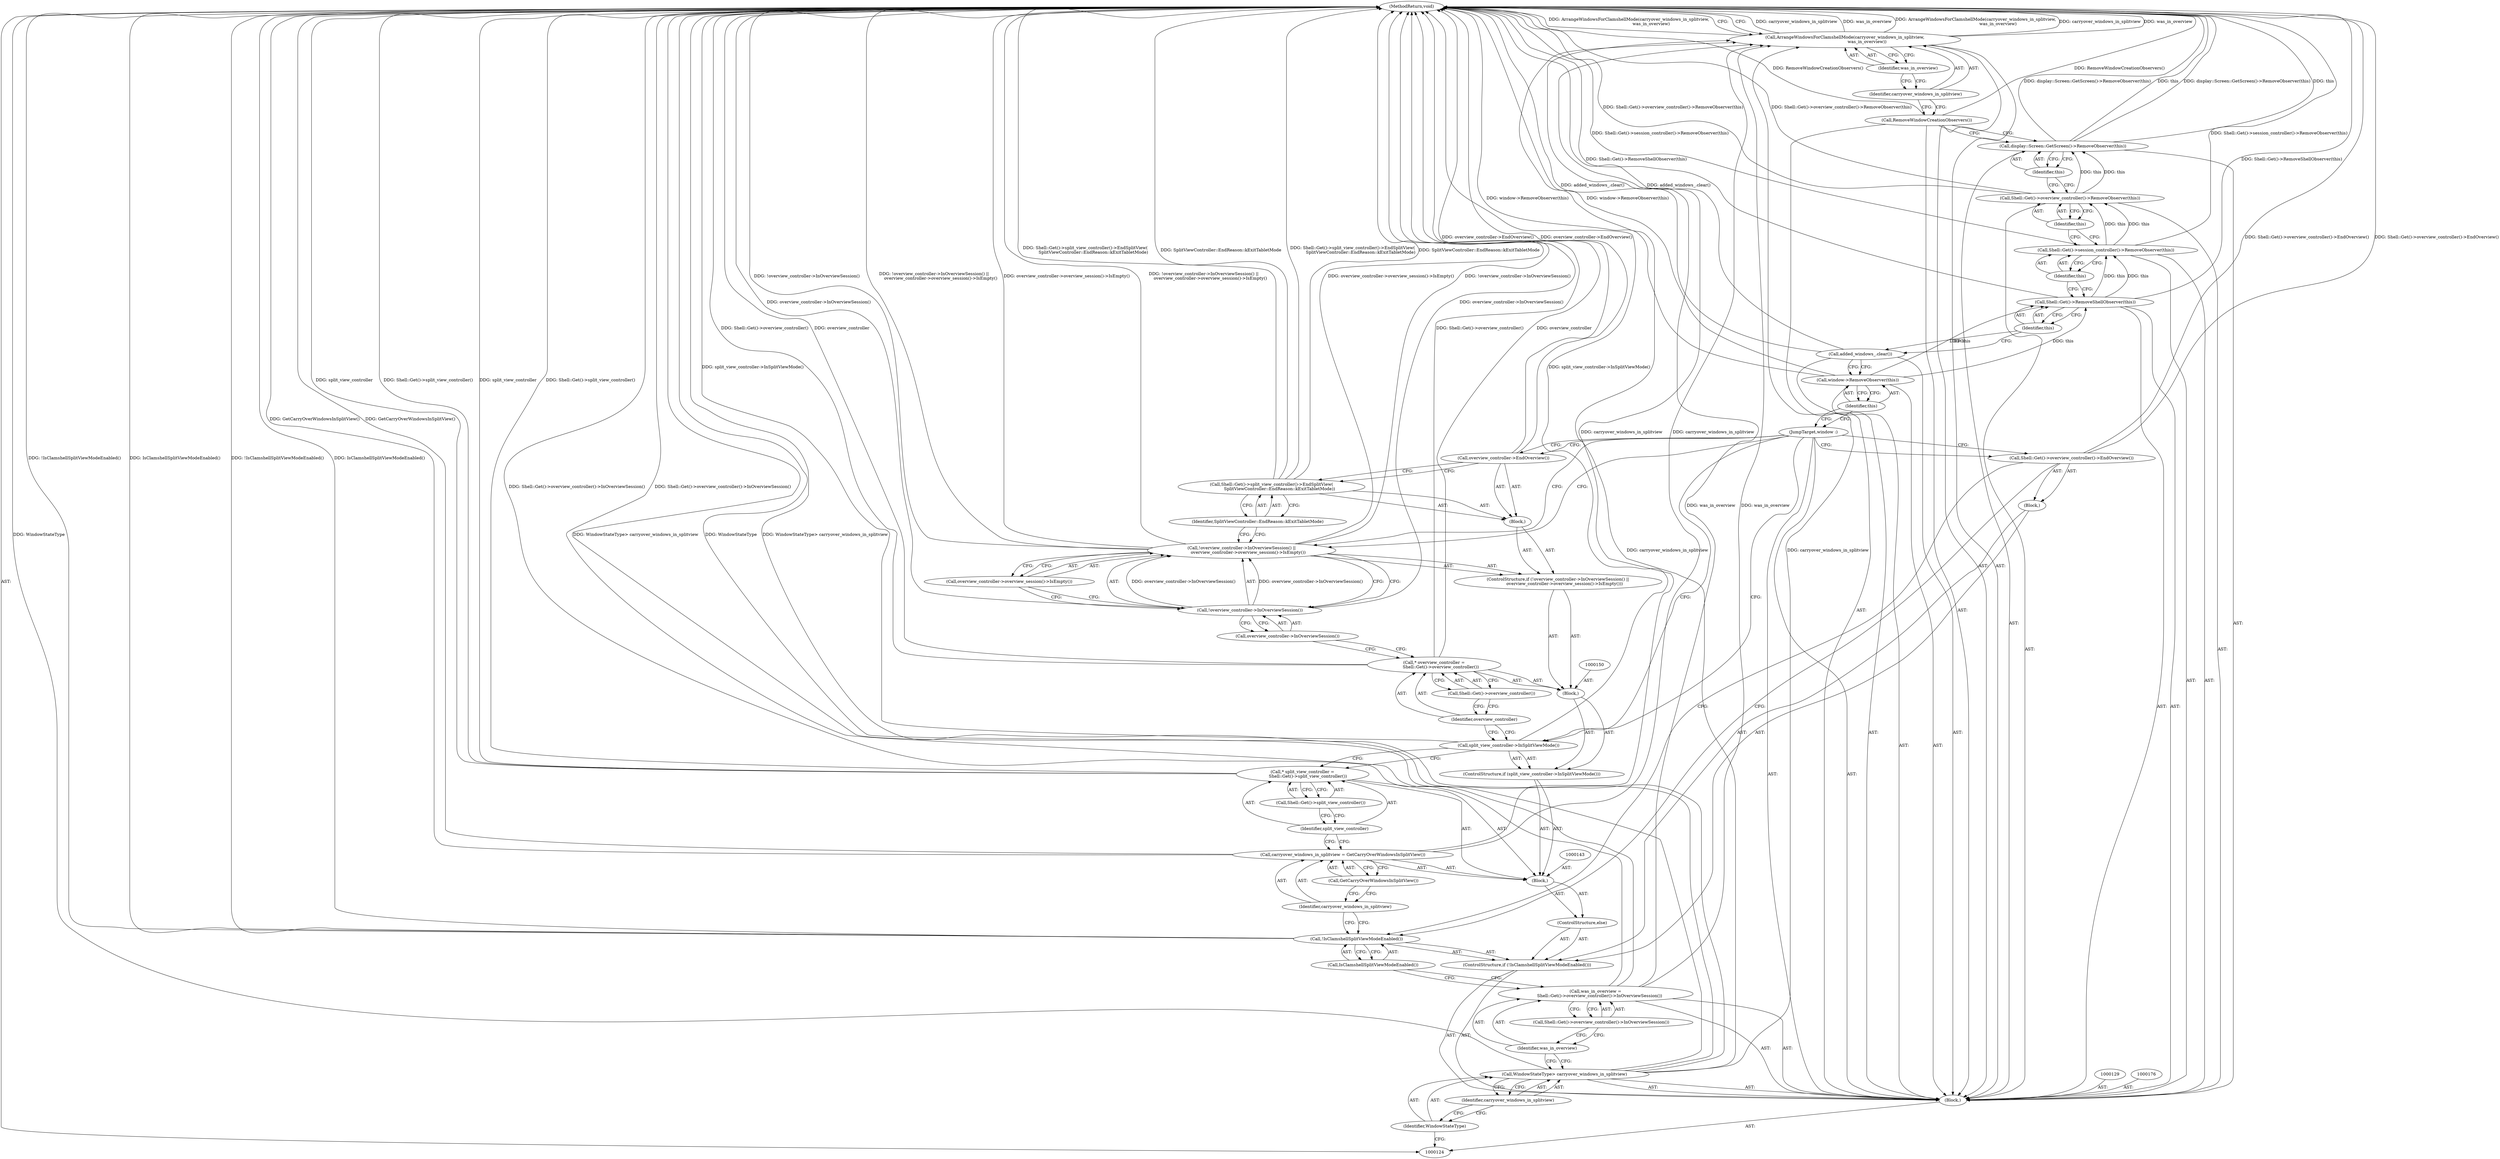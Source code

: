 digraph "0_Chrome_13e1002277287ed0090b2ca76c2d01545e677935_2" {
"1000180" [label="(MethodReturn,void)"];
"1000125" [label="(Block,)"];
"1000138" [label="(ControlStructure,else)"];
"1000126" [label="(Call,WindowStateType> carryover_windows_in_splitview)"];
"1000127" [label="(Identifier,WindowStateType)"];
"1000128" [label="(Identifier,carryover_windows_in_splitview)"];
"1000142" [label="(Call,GetCarryOverWindowsInSplitView())"];
"1000140" [label="(Call,carryover_windows_in_splitview = GetCarryOverWindowsInSplitView())"];
"1000141" [label="(Identifier,carryover_windows_in_splitview)"];
"1000130" [label="(Call,was_in_overview =\n      Shell::Get()->overview_controller()->InOverviewSession())"];
"1000131" [label="(Identifier,was_in_overview)"];
"1000144" [label="(Call,* split_view_controller =\n        Shell::Get()->split_view_controller())"];
"1000145" [label="(Identifier,split_view_controller)"];
"1000139" [label="(Block,)"];
"1000146" [label="(Call,Shell::Get()->split_view_controller())"];
"1000147" [label="(ControlStructure,if (split_view_controller->InSplitViewMode()))"];
"1000148" [label="(Call,split_view_controller->InSplitViewMode())"];
"1000151" [label="(Call,* overview_controller =\n          Shell::Get()->overview_controller())"];
"1000152" [label="(Identifier,overview_controller)"];
"1000149" [label="(Block,)"];
"1000153" [label="(Call,Shell::Get()->overview_controller())"];
"1000155" [label="(Call,!overview_controller->InOverviewSession() ||\n          overview_controller->overview_session()->IsEmpty())"];
"1000156" [label="(Call,!overview_controller->InOverviewSession())"];
"1000157" [label="(Call,overview_controller->InOverviewSession())"];
"1000154" [label="(ControlStructure,if (!overview_controller->InOverviewSession() ||\n          overview_controller->overview_session()->IsEmpty()))"];
"1000132" [label="(Call,Shell::Get()->overview_controller()->InOverviewSession())"];
"1000158" [label="(Call,overview_controller->overview_session()->IsEmpty())"];
"1000159" [label="(Block,)"];
"1000160" [label="(Call,Shell::Get()->split_view_controller()->EndSplitView(\n            SplitViewController::EndReason::kExitTabletMode))"];
"1000161" [label="(Identifier,SplitViewController::EndReason::kExitTabletMode)"];
"1000162" [label="(Call,overview_controller->EndOverview())"];
"1000163" [label="(JumpTarget,window :)"];
"1000165" [label="(Identifier,this)"];
"1000164" [label="(Call,window->RemoveObserver(this))"];
"1000166" [label="(Call,added_windows_.clear())"];
"1000167" [label="(Call,Shell::Get()->RemoveShellObserver(this))"];
"1000168" [label="(Identifier,this)"];
"1000169" [label="(Call,Shell::Get()->session_controller()->RemoveObserver(this))"];
"1000170" [label="(Identifier,this)"];
"1000171" [label="(Call,Shell::Get()->overview_controller()->RemoveObserver(this))"];
"1000172" [label="(Identifier,this)"];
"1000173" [label="(Call,display::Screen::GetScreen()->RemoveObserver(this))"];
"1000174" [label="(Identifier,this)"];
"1000175" [label="(Call,RemoveWindowCreationObservers())"];
"1000177" [label="(Call,ArrangeWindowsForClamshellMode(carryover_windows_in_splitview,\n                                 was_in_overview))"];
"1000178" [label="(Identifier,carryover_windows_in_splitview)"];
"1000179" [label="(Identifier,was_in_overview)"];
"1000133" [label="(ControlStructure,if (!IsClamshellSplitViewModeEnabled()))"];
"1000136" [label="(Block,)"];
"1000134" [label="(Call,!IsClamshellSplitViewModeEnabled())"];
"1000135" [label="(Call,IsClamshellSplitViewModeEnabled())"];
"1000137" [label="(Call,Shell::Get()->overview_controller()->EndOverview())"];
"1000180" -> "1000124"  [label="AST: "];
"1000180" -> "1000177"  [label="CFG: "];
"1000177" -> "1000180"  [label="DDG: carryover_windows_in_splitview"];
"1000177" -> "1000180"  [label="DDG: was_in_overview"];
"1000177" -> "1000180"  [label="DDG: ArrangeWindowsForClamshellMode(carryover_windows_in_splitview,\n                                 was_in_overview)"];
"1000140" -> "1000180"  [label="DDG: GetCarryOverWindowsInSplitView()"];
"1000169" -> "1000180"  [label="DDG: Shell::Get()->session_controller()->RemoveObserver(this)"];
"1000156" -> "1000180"  [label="DDG: overview_controller->InOverviewSession()"];
"1000160" -> "1000180"  [label="DDG: Shell::Get()->split_view_controller()->EndSplitView(\n            SplitViewController::EndReason::kExitTabletMode)"];
"1000160" -> "1000180"  [label="DDG: SplitViewController::EndReason::kExitTabletMode"];
"1000130" -> "1000180"  [label="DDG: Shell::Get()->overview_controller()->InOverviewSession()"];
"1000148" -> "1000180"  [label="DDG: split_view_controller->InSplitViewMode()"];
"1000155" -> "1000180"  [label="DDG: !overview_controller->InOverviewSession()"];
"1000155" -> "1000180"  [label="DDG: !overview_controller->InOverviewSession() ||\n          overview_controller->overview_session()->IsEmpty()"];
"1000155" -> "1000180"  [label="DDG: overview_controller->overview_session()->IsEmpty()"];
"1000164" -> "1000180"  [label="DDG: window->RemoveObserver(this)"];
"1000126" -> "1000180"  [label="DDG: WindowStateType> carryover_windows_in_splitview"];
"1000126" -> "1000180"  [label="DDG: WindowStateType"];
"1000166" -> "1000180"  [label="DDG: added_windows_.clear()"];
"1000151" -> "1000180"  [label="DDG: overview_controller"];
"1000151" -> "1000180"  [label="DDG: Shell::Get()->overview_controller()"];
"1000167" -> "1000180"  [label="DDG: Shell::Get()->RemoveShellObserver(this)"];
"1000134" -> "1000180"  [label="DDG: !IsClamshellSplitViewModeEnabled()"];
"1000134" -> "1000180"  [label="DDG: IsClamshellSplitViewModeEnabled()"];
"1000173" -> "1000180"  [label="DDG: display::Screen::GetScreen()->RemoveObserver(this)"];
"1000173" -> "1000180"  [label="DDG: this"];
"1000144" -> "1000180"  [label="DDG: split_view_controller"];
"1000144" -> "1000180"  [label="DDG: Shell::Get()->split_view_controller()"];
"1000171" -> "1000180"  [label="DDG: Shell::Get()->overview_controller()->RemoveObserver(this)"];
"1000162" -> "1000180"  [label="DDG: overview_controller->EndOverview()"];
"1000137" -> "1000180"  [label="DDG: Shell::Get()->overview_controller()->EndOverview()"];
"1000175" -> "1000180"  [label="DDG: RemoveWindowCreationObservers()"];
"1000125" -> "1000124"  [label="AST: "];
"1000126" -> "1000125"  [label="AST: "];
"1000129" -> "1000125"  [label="AST: "];
"1000130" -> "1000125"  [label="AST: "];
"1000133" -> "1000125"  [label="AST: "];
"1000163" -> "1000125"  [label="AST: "];
"1000164" -> "1000125"  [label="AST: "];
"1000166" -> "1000125"  [label="AST: "];
"1000167" -> "1000125"  [label="AST: "];
"1000169" -> "1000125"  [label="AST: "];
"1000171" -> "1000125"  [label="AST: "];
"1000173" -> "1000125"  [label="AST: "];
"1000175" -> "1000125"  [label="AST: "];
"1000176" -> "1000125"  [label="AST: "];
"1000177" -> "1000125"  [label="AST: "];
"1000138" -> "1000133"  [label="AST: "];
"1000139" -> "1000138"  [label="AST: "];
"1000126" -> "1000125"  [label="AST: "];
"1000126" -> "1000128"  [label="CFG: "];
"1000127" -> "1000126"  [label="AST: "];
"1000128" -> "1000126"  [label="AST: "];
"1000131" -> "1000126"  [label="CFG: "];
"1000126" -> "1000180"  [label="DDG: WindowStateType> carryover_windows_in_splitview"];
"1000126" -> "1000180"  [label="DDG: WindowStateType"];
"1000126" -> "1000177"  [label="DDG: carryover_windows_in_splitview"];
"1000127" -> "1000126"  [label="AST: "];
"1000127" -> "1000124"  [label="CFG: "];
"1000128" -> "1000127"  [label="CFG: "];
"1000128" -> "1000126"  [label="AST: "];
"1000128" -> "1000127"  [label="CFG: "];
"1000126" -> "1000128"  [label="CFG: "];
"1000142" -> "1000140"  [label="AST: "];
"1000142" -> "1000141"  [label="CFG: "];
"1000140" -> "1000142"  [label="CFG: "];
"1000140" -> "1000139"  [label="AST: "];
"1000140" -> "1000142"  [label="CFG: "];
"1000141" -> "1000140"  [label="AST: "];
"1000142" -> "1000140"  [label="AST: "];
"1000145" -> "1000140"  [label="CFG: "];
"1000140" -> "1000180"  [label="DDG: GetCarryOverWindowsInSplitView()"];
"1000140" -> "1000177"  [label="DDG: carryover_windows_in_splitview"];
"1000141" -> "1000140"  [label="AST: "];
"1000141" -> "1000134"  [label="CFG: "];
"1000142" -> "1000141"  [label="CFG: "];
"1000130" -> "1000125"  [label="AST: "];
"1000130" -> "1000132"  [label="CFG: "];
"1000131" -> "1000130"  [label="AST: "];
"1000132" -> "1000130"  [label="AST: "];
"1000135" -> "1000130"  [label="CFG: "];
"1000130" -> "1000180"  [label="DDG: Shell::Get()->overview_controller()->InOverviewSession()"];
"1000130" -> "1000177"  [label="DDG: was_in_overview"];
"1000131" -> "1000130"  [label="AST: "];
"1000131" -> "1000126"  [label="CFG: "];
"1000132" -> "1000131"  [label="CFG: "];
"1000144" -> "1000139"  [label="AST: "];
"1000144" -> "1000146"  [label="CFG: "];
"1000145" -> "1000144"  [label="AST: "];
"1000146" -> "1000144"  [label="AST: "];
"1000148" -> "1000144"  [label="CFG: "];
"1000144" -> "1000180"  [label="DDG: split_view_controller"];
"1000144" -> "1000180"  [label="DDG: Shell::Get()->split_view_controller()"];
"1000145" -> "1000144"  [label="AST: "];
"1000145" -> "1000140"  [label="CFG: "];
"1000146" -> "1000145"  [label="CFG: "];
"1000139" -> "1000138"  [label="AST: "];
"1000140" -> "1000139"  [label="AST: "];
"1000143" -> "1000139"  [label="AST: "];
"1000144" -> "1000139"  [label="AST: "];
"1000147" -> "1000139"  [label="AST: "];
"1000146" -> "1000144"  [label="AST: "];
"1000146" -> "1000145"  [label="CFG: "];
"1000144" -> "1000146"  [label="CFG: "];
"1000147" -> "1000139"  [label="AST: "];
"1000148" -> "1000147"  [label="AST: "];
"1000149" -> "1000147"  [label="AST: "];
"1000148" -> "1000147"  [label="AST: "];
"1000148" -> "1000144"  [label="CFG: "];
"1000152" -> "1000148"  [label="CFG: "];
"1000163" -> "1000148"  [label="CFG: "];
"1000148" -> "1000180"  [label="DDG: split_view_controller->InSplitViewMode()"];
"1000151" -> "1000149"  [label="AST: "];
"1000151" -> "1000153"  [label="CFG: "];
"1000152" -> "1000151"  [label="AST: "];
"1000153" -> "1000151"  [label="AST: "];
"1000157" -> "1000151"  [label="CFG: "];
"1000151" -> "1000180"  [label="DDG: overview_controller"];
"1000151" -> "1000180"  [label="DDG: Shell::Get()->overview_controller()"];
"1000152" -> "1000151"  [label="AST: "];
"1000152" -> "1000148"  [label="CFG: "];
"1000153" -> "1000152"  [label="CFG: "];
"1000149" -> "1000147"  [label="AST: "];
"1000150" -> "1000149"  [label="AST: "];
"1000151" -> "1000149"  [label="AST: "];
"1000154" -> "1000149"  [label="AST: "];
"1000153" -> "1000151"  [label="AST: "];
"1000153" -> "1000152"  [label="CFG: "];
"1000151" -> "1000153"  [label="CFG: "];
"1000155" -> "1000154"  [label="AST: "];
"1000155" -> "1000156"  [label="CFG: "];
"1000155" -> "1000158"  [label="CFG: "];
"1000156" -> "1000155"  [label="AST: "];
"1000158" -> "1000155"  [label="AST: "];
"1000161" -> "1000155"  [label="CFG: "];
"1000163" -> "1000155"  [label="CFG: "];
"1000155" -> "1000180"  [label="DDG: !overview_controller->InOverviewSession()"];
"1000155" -> "1000180"  [label="DDG: !overview_controller->InOverviewSession() ||\n          overview_controller->overview_session()->IsEmpty()"];
"1000155" -> "1000180"  [label="DDG: overview_controller->overview_session()->IsEmpty()"];
"1000156" -> "1000155"  [label="DDG: overview_controller->InOverviewSession()"];
"1000156" -> "1000155"  [label="AST: "];
"1000156" -> "1000157"  [label="CFG: "];
"1000157" -> "1000156"  [label="AST: "];
"1000158" -> "1000156"  [label="CFG: "];
"1000155" -> "1000156"  [label="CFG: "];
"1000156" -> "1000180"  [label="DDG: overview_controller->InOverviewSession()"];
"1000156" -> "1000155"  [label="DDG: overview_controller->InOverviewSession()"];
"1000157" -> "1000156"  [label="AST: "];
"1000157" -> "1000151"  [label="CFG: "];
"1000156" -> "1000157"  [label="CFG: "];
"1000154" -> "1000149"  [label="AST: "];
"1000155" -> "1000154"  [label="AST: "];
"1000159" -> "1000154"  [label="AST: "];
"1000132" -> "1000130"  [label="AST: "];
"1000132" -> "1000131"  [label="CFG: "];
"1000130" -> "1000132"  [label="CFG: "];
"1000158" -> "1000155"  [label="AST: "];
"1000158" -> "1000156"  [label="CFG: "];
"1000155" -> "1000158"  [label="CFG: "];
"1000159" -> "1000154"  [label="AST: "];
"1000160" -> "1000159"  [label="AST: "];
"1000162" -> "1000159"  [label="AST: "];
"1000160" -> "1000159"  [label="AST: "];
"1000160" -> "1000161"  [label="CFG: "];
"1000161" -> "1000160"  [label="AST: "];
"1000162" -> "1000160"  [label="CFG: "];
"1000160" -> "1000180"  [label="DDG: Shell::Get()->split_view_controller()->EndSplitView(\n            SplitViewController::EndReason::kExitTabletMode)"];
"1000160" -> "1000180"  [label="DDG: SplitViewController::EndReason::kExitTabletMode"];
"1000161" -> "1000160"  [label="AST: "];
"1000161" -> "1000155"  [label="CFG: "];
"1000160" -> "1000161"  [label="CFG: "];
"1000162" -> "1000159"  [label="AST: "];
"1000162" -> "1000160"  [label="CFG: "];
"1000163" -> "1000162"  [label="CFG: "];
"1000162" -> "1000180"  [label="DDG: overview_controller->EndOverview()"];
"1000163" -> "1000125"  [label="AST: "];
"1000163" -> "1000137"  [label="CFG: "];
"1000163" -> "1000162"  [label="CFG: "];
"1000163" -> "1000155"  [label="CFG: "];
"1000163" -> "1000148"  [label="CFG: "];
"1000165" -> "1000163"  [label="CFG: "];
"1000165" -> "1000164"  [label="AST: "];
"1000165" -> "1000163"  [label="CFG: "];
"1000164" -> "1000165"  [label="CFG: "];
"1000164" -> "1000125"  [label="AST: "];
"1000164" -> "1000165"  [label="CFG: "];
"1000165" -> "1000164"  [label="AST: "];
"1000166" -> "1000164"  [label="CFG: "];
"1000164" -> "1000180"  [label="DDG: window->RemoveObserver(this)"];
"1000164" -> "1000167"  [label="DDG: this"];
"1000166" -> "1000125"  [label="AST: "];
"1000166" -> "1000164"  [label="CFG: "];
"1000168" -> "1000166"  [label="CFG: "];
"1000166" -> "1000180"  [label="DDG: added_windows_.clear()"];
"1000167" -> "1000125"  [label="AST: "];
"1000167" -> "1000168"  [label="CFG: "];
"1000168" -> "1000167"  [label="AST: "];
"1000170" -> "1000167"  [label="CFG: "];
"1000167" -> "1000180"  [label="DDG: Shell::Get()->RemoveShellObserver(this)"];
"1000164" -> "1000167"  [label="DDG: this"];
"1000167" -> "1000169"  [label="DDG: this"];
"1000168" -> "1000167"  [label="AST: "];
"1000168" -> "1000166"  [label="CFG: "];
"1000167" -> "1000168"  [label="CFG: "];
"1000169" -> "1000125"  [label="AST: "];
"1000169" -> "1000170"  [label="CFG: "];
"1000170" -> "1000169"  [label="AST: "];
"1000172" -> "1000169"  [label="CFG: "];
"1000169" -> "1000180"  [label="DDG: Shell::Get()->session_controller()->RemoveObserver(this)"];
"1000167" -> "1000169"  [label="DDG: this"];
"1000169" -> "1000171"  [label="DDG: this"];
"1000170" -> "1000169"  [label="AST: "];
"1000170" -> "1000167"  [label="CFG: "];
"1000169" -> "1000170"  [label="CFG: "];
"1000171" -> "1000125"  [label="AST: "];
"1000171" -> "1000172"  [label="CFG: "];
"1000172" -> "1000171"  [label="AST: "];
"1000174" -> "1000171"  [label="CFG: "];
"1000171" -> "1000180"  [label="DDG: Shell::Get()->overview_controller()->RemoveObserver(this)"];
"1000169" -> "1000171"  [label="DDG: this"];
"1000171" -> "1000173"  [label="DDG: this"];
"1000172" -> "1000171"  [label="AST: "];
"1000172" -> "1000169"  [label="CFG: "];
"1000171" -> "1000172"  [label="CFG: "];
"1000173" -> "1000125"  [label="AST: "];
"1000173" -> "1000174"  [label="CFG: "];
"1000174" -> "1000173"  [label="AST: "];
"1000175" -> "1000173"  [label="CFG: "];
"1000173" -> "1000180"  [label="DDG: display::Screen::GetScreen()->RemoveObserver(this)"];
"1000173" -> "1000180"  [label="DDG: this"];
"1000171" -> "1000173"  [label="DDG: this"];
"1000174" -> "1000173"  [label="AST: "];
"1000174" -> "1000171"  [label="CFG: "];
"1000173" -> "1000174"  [label="CFG: "];
"1000175" -> "1000125"  [label="AST: "];
"1000175" -> "1000173"  [label="CFG: "];
"1000178" -> "1000175"  [label="CFG: "];
"1000175" -> "1000180"  [label="DDG: RemoveWindowCreationObservers()"];
"1000177" -> "1000125"  [label="AST: "];
"1000177" -> "1000179"  [label="CFG: "];
"1000178" -> "1000177"  [label="AST: "];
"1000179" -> "1000177"  [label="AST: "];
"1000180" -> "1000177"  [label="CFG: "];
"1000177" -> "1000180"  [label="DDG: carryover_windows_in_splitview"];
"1000177" -> "1000180"  [label="DDG: was_in_overview"];
"1000177" -> "1000180"  [label="DDG: ArrangeWindowsForClamshellMode(carryover_windows_in_splitview,\n                                 was_in_overview)"];
"1000140" -> "1000177"  [label="DDG: carryover_windows_in_splitview"];
"1000126" -> "1000177"  [label="DDG: carryover_windows_in_splitview"];
"1000130" -> "1000177"  [label="DDG: was_in_overview"];
"1000178" -> "1000177"  [label="AST: "];
"1000178" -> "1000175"  [label="CFG: "];
"1000179" -> "1000178"  [label="CFG: "];
"1000179" -> "1000177"  [label="AST: "];
"1000179" -> "1000178"  [label="CFG: "];
"1000177" -> "1000179"  [label="CFG: "];
"1000133" -> "1000125"  [label="AST: "];
"1000134" -> "1000133"  [label="AST: "];
"1000136" -> "1000133"  [label="AST: "];
"1000138" -> "1000133"  [label="AST: "];
"1000136" -> "1000133"  [label="AST: "];
"1000137" -> "1000136"  [label="AST: "];
"1000134" -> "1000133"  [label="AST: "];
"1000134" -> "1000135"  [label="CFG: "];
"1000135" -> "1000134"  [label="AST: "];
"1000137" -> "1000134"  [label="CFG: "];
"1000141" -> "1000134"  [label="CFG: "];
"1000134" -> "1000180"  [label="DDG: !IsClamshellSplitViewModeEnabled()"];
"1000134" -> "1000180"  [label="DDG: IsClamshellSplitViewModeEnabled()"];
"1000135" -> "1000134"  [label="AST: "];
"1000135" -> "1000130"  [label="CFG: "];
"1000134" -> "1000135"  [label="CFG: "];
"1000137" -> "1000136"  [label="AST: "];
"1000137" -> "1000134"  [label="CFG: "];
"1000163" -> "1000137"  [label="CFG: "];
"1000137" -> "1000180"  [label="DDG: Shell::Get()->overview_controller()->EndOverview()"];
}
